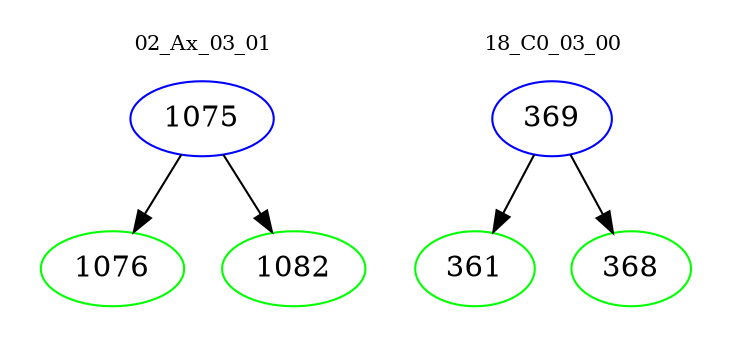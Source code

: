 digraph{
subgraph cluster_0 {
color = white
label = "02_Ax_03_01";
fontsize=10;
T0_1075 [label="1075", color="blue"]
T0_1075 -> T0_1076 [color="black"]
T0_1076 [label="1076", color="green"]
T0_1075 -> T0_1082 [color="black"]
T0_1082 [label="1082", color="green"]
}
subgraph cluster_1 {
color = white
label = "18_C0_03_00";
fontsize=10;
T1_369 [label="369", color="blue"]
T1_369 -> T1_361 [color="black"]
T1_361 [label="361", color="green"]
T1_369 -> T1_368 [color="black"]
T1_368 [label="368", color="green"]
}
}
